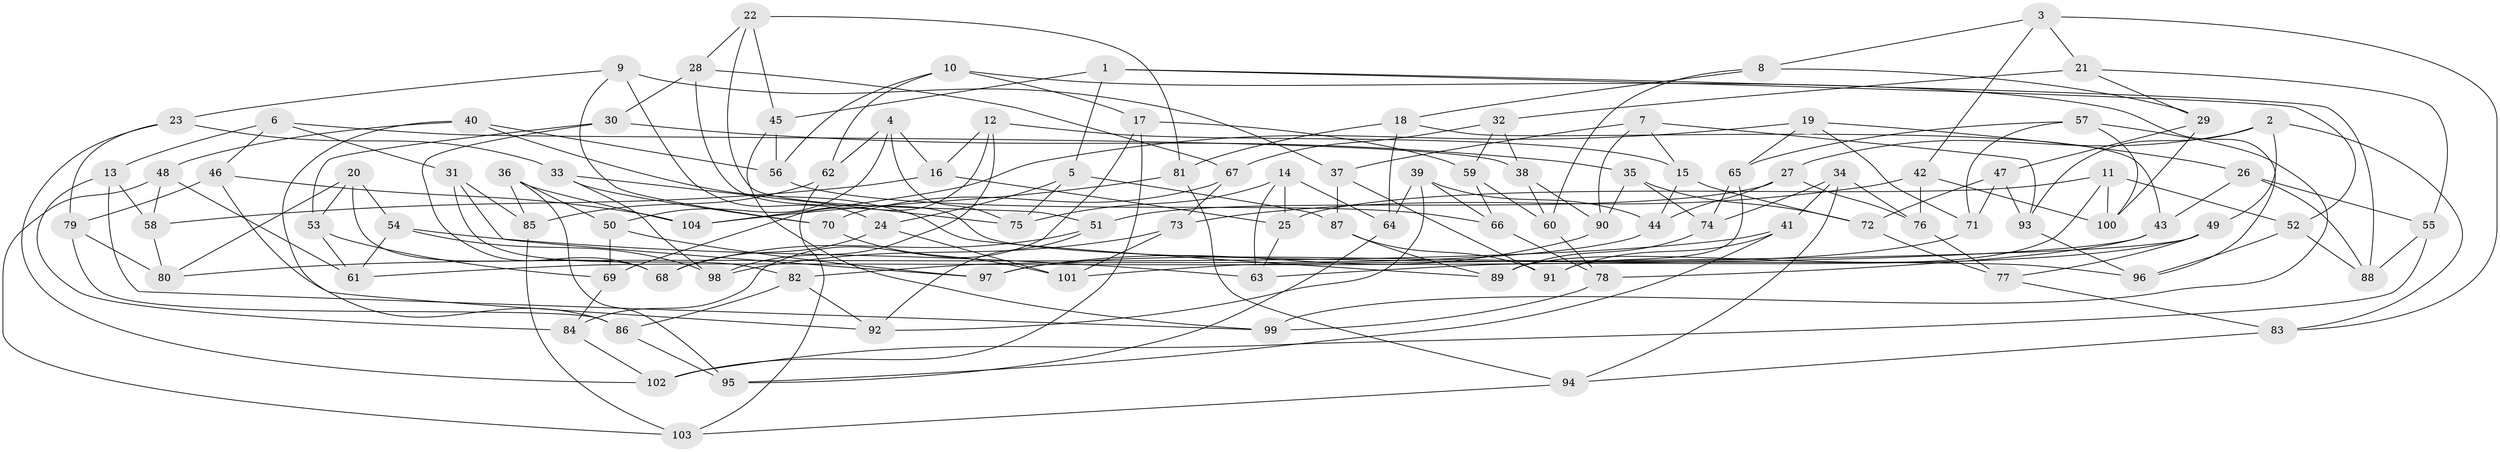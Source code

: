 // coarse degree distribution, {8: 0.21212121212121213, 9: 0.12121212121212122, 6: 0.15151515151515152, 7: 0.12121212121212122, 10: 0.09090909090909091, 5: 0.15151515151515152, 3: 0.030303030303030304, 4: 0.12121212121212122}
// Generated by graph-tools (version 1.1) at 2025/53/03/04/25 22:53:42]
// undirected, 104 vertices, 208 edges
graph export_dot {
  node [color=gray90,style=filled];
  1;
  2;
  3;
  4;
  5;
  6;
  7;
  8;
  9;
  10;
  11;
  12;
  13;
  14;
  15;
  16;
  17;
  18;
  19;
  20;
  21;
  22;
  23;
  24;
  25;
  26;
  27;
  28;
  29;
  30;
  31;
  32;
  33;
  34;
  35;
  36;
  37;
  38;
  39;
  40;
  41;
  42;
  43;
  44;
  45;
  46;
  47;
  48;
  49;
  50;
  51;
  52;
  53;
  54;
  55;
  56;
  57;
  58;
  59;
  60;
  61;
  62;
  63;
  64;
  65;
  66;
  67;
  68;
  69;
  70;
  71;
  72;
  73;
  74;
  75;
  76;
  77;
  78;
  79;
  80;
  81;
  82;
  83;
  84;
  85;
  86;
  87;
  88;
  89;
  90;
  91;
  92;
  93;
  94;
  95;
  96;
  97;
  98;
  99;
  100;
  101;
  102;
  103;
  104;
  1 -- 5;
  1 -- 52;
  1 -- 88;
  1 -- 45;
  2 -- 93;
  2 -- 83;
  2 -- 49;
  2 -- 27;
  3 -- 21;
  3 -- 83;
  3 -- 8;
  3 -- 42;
  4 -- 75;
  4 -- 16;
  4 -- 62;
  4 -- 50;
  5 -- 87;
  5 -- 75;
  5 -- 24;
  6 -- 46;
  6 -- 38;
  6 -- 13;
  6 -- 31;
  7 -- 90;
  7 -- 37;
  7 -- 15;
  7 -- 93;
  8 -- 29;
  8 -- 18;
  8 -- 60;
  9 -- 23;
  9 -- 37;
  9 -- 24;
  9 -- 70;
  10 -- 56;
  10 -- 62;
  10 -- 96;
  10 -- 17;
  11 -- 52;
  11 -- 89;
  11 -- 100;
  11 -- 25;
  12 -- 15;
  12 -- 16;
  12 -- 69;
  12 -- 98;
  13 -- 99;
  13 -- 84;
  13 -- 58;
  14 -- 25;
  14 -- 64;
  14 -- 75;
  14 -- 63;
  15 -- 44;
  15 -- 72;
  16 -- 25;
  16 -- 58;
  17 -- 102;
  17 -- 84;
  17 -- 59;
  18 -- 43;
  18 -- 81;
  18 -- 64;
  19 -- 65;
  19 -- 104;
  19 -- 71;
  19 -- 26;
  20 -- 54;
  20 -- 68;
  20 -- 80;
  20 -- 53;
  21 -- 55;
  21 -- 32;
  21 -- 29;
  22 -- 28;
  22 -- 45;
  22 -- 51;
  22 -- 81;
  23 -- 33;
  23 -- 102;
  23 -- 79;
  24 -- 68;
  24 -- 101;
  25 -- 63;
  26 -- 88;
  26 -- 43;
  26 -- 55;
  27 -- 44;
  27 -- 51;
  27 -- 76;
  28 -- 67;
  28 -- 96;
  28 -- 30;
  29 -- 100;
  29 -- 47;
  30 -- 35;
  30 -- 68;
  30 -- 53;
  31 -- 82;
  31 -- 85;
  31 -- 97;
  32 -- 67;
  32 -- 38;
  32 -- 59;
  33 -- 98;
  33 -- 75;
  33 -- 70;
  34 -- 94;
  34 -- 76;
  34 -- 74;
  34 -- 41;
  35 -- 74;
  35 -- 90;
  35 -- 72;
  36 -- 95;
  36 -- 85;
  36 -- 104;
  36 -- 50;
  37 -- 91;
  37 -- 87;
  38 -- 60;
  38 -- 90;
  39 -- 92;
  39 -- 66;
  39 -- 44;
  39 -- 64;
  40 -- 48;
  40 -- 86;
  40 -- 56;
  40 -- 89;
  41 -- 80;
  41 -- 95;
  41 -- 91;
  42 -- 76;
  42 -- 73;
  42 -- 100;
  43 -- 78;
  43 -- 61;
  44 -- 82;
  45 -- 99;
  45 -- 56;
  46 -- 79;
  46 -- 104;
  46 -- 92;
  47 -- 72;
  47 -- 71;
  47 -- 93;
  48 -- 58;
  48 -- 103;
  48 -- 61;
  49 -- 101;
  49 -- 77;
  49 -- 63;
  50 -- 69;
  50 -- 97;
  51 -- 92;
  51 -- 68;
  52 -- 88;
  52 -- 96;
  53 -- 61;
  53 -- 69;
  54 -- 61;
  54 -- 98;
  54 -- 63;
  55 -- 102;
  55 -- 88;
  56 -- 66;
  57 -- 71;
  57 -- 65;
  57 -- 99;
  57 -- 100;
  58 -- 80;
  59 -- 66;
  59 -- 60;
  60 -- 78;
  62 -- 103;
  62 -- 85;
  64 -- 95;
  65 -- 74;
  65 -- 91;
  66 -- 78;
  67 -- 70;
  67 -- 73;
  69 -- 84;
  70 -- 101;
  71 -- 97;
  72 -- 77;
  73 -- 98;
  73 -- 101;
  74 -- 89;
  76 -- 77;
  77 -- 83;
  78 -- 99;
  79 -- 86;
  79 -- 80;
  81 -- 94;
  81 -- 104;
  82 -- 86;
  82 -- 92;
  83 -- 94;
  84 -- 102;
  85 -- 103;
  86 -- 95;
  87 -- 91;
  87 -- 89;
  90 -- 97;
  93 -- 96;
  94 -- 103;
}

